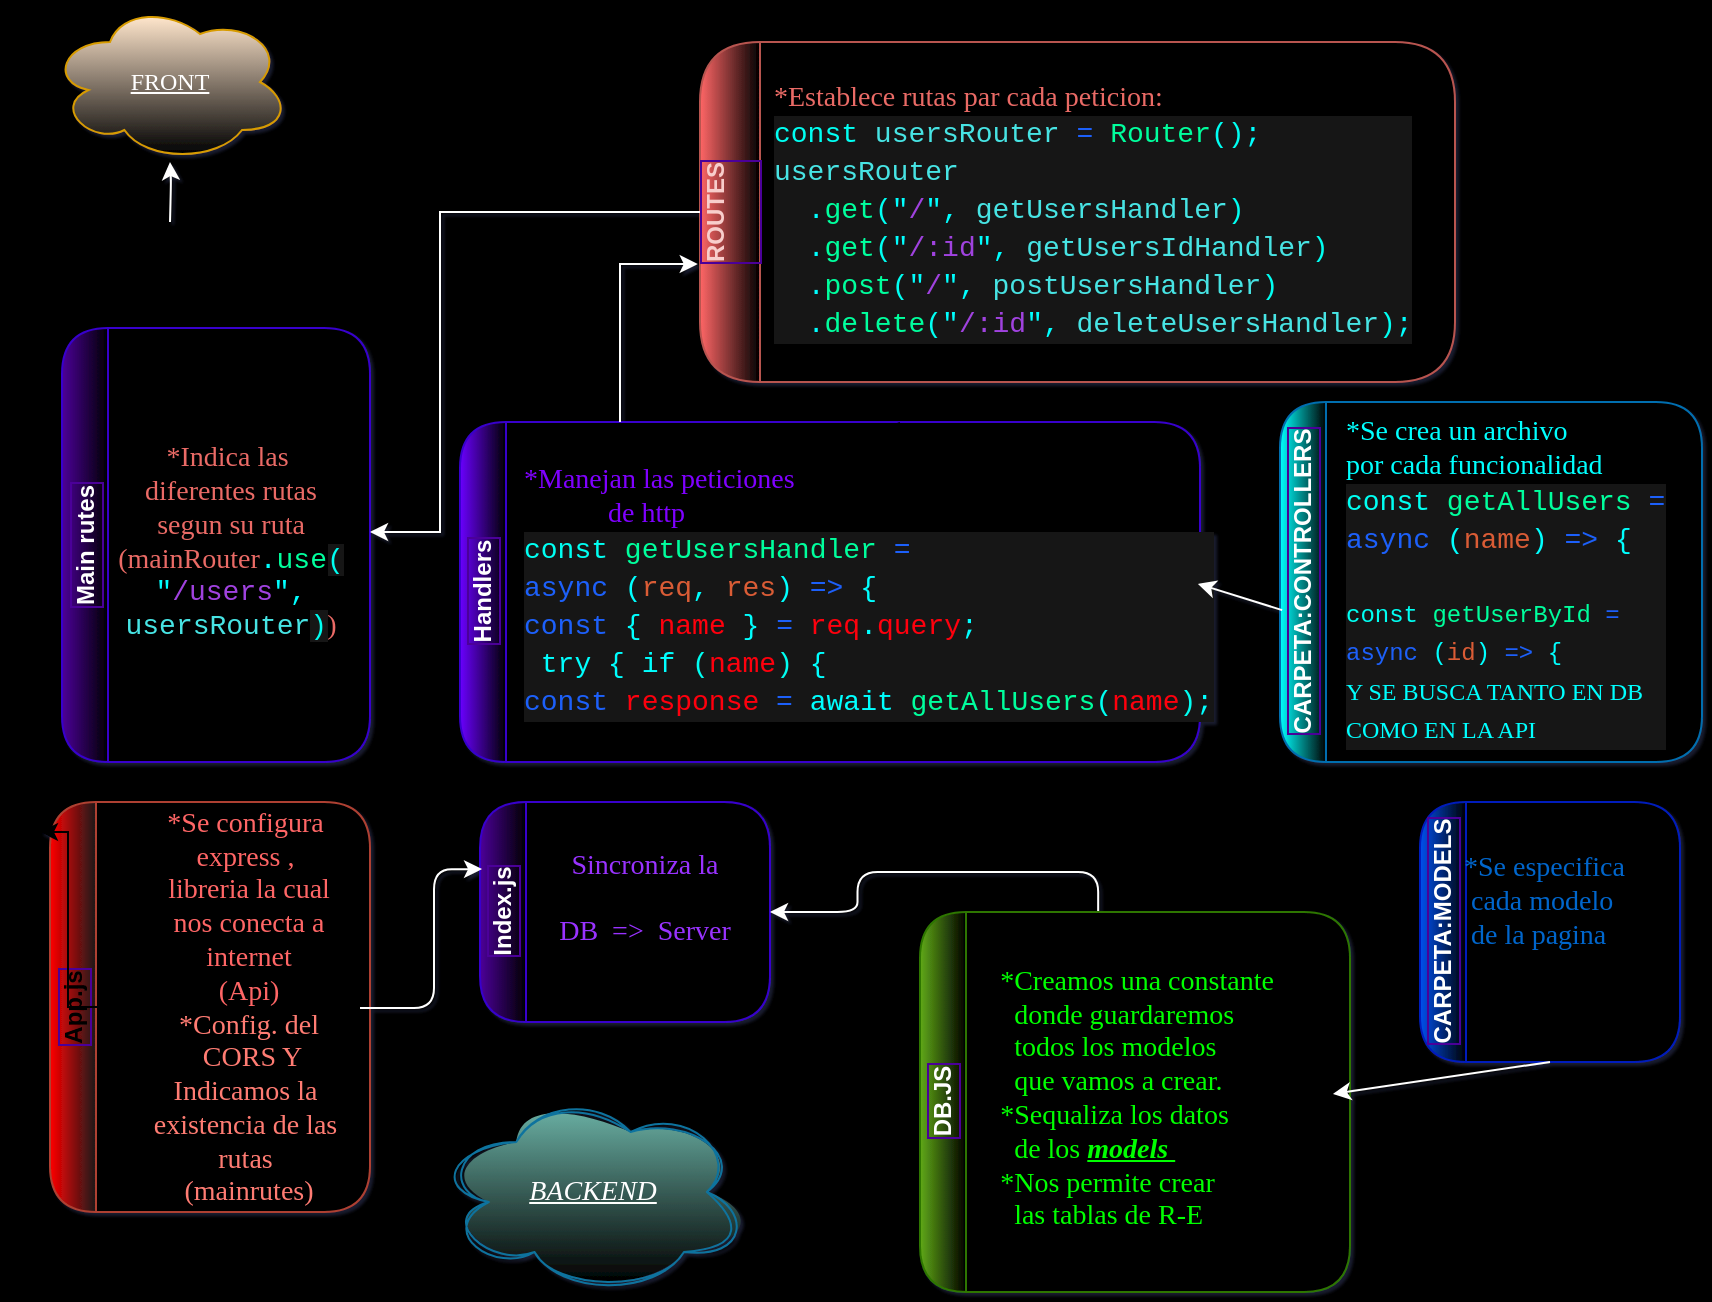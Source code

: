 <mxfile version="21.3.2" type="github">
  <diagram id="R2lEEEUBdFMjLlhIrx00" name="Page-1">
    <mxGraphModel dx="880" dy="462" grid="1" gridSize="10" guides="1" tooltips="1" connect="1" arrows="1" fold="1" page="1" pageScale="1" pageWidth="850" pageHeight="1100" background="#000000" math="0" shadow="1" extFonts="Permanent Marker^https://fonts.googleapis.com/css?family=Permanent+Marker">
      <root>
        <mxCell id="0" />
        <mxCell id="1" parent="0" />
        <mxCell id="7E1r3Ql1fIFvwaNYg_f9-37" value="Index.js" style="swimlane;horizontal=0;whiteSpace=wrap;html=1;labelBackgroundColor=none;labelBorderColor=#4C0099;fillColor=#4C0099;fontColor=#ffffff;strokeColor=#3700CC;gradientColor=#000000;gradientDirection=east;swimlaneFillColor=#000000;rounded=1;shadow=0;glass=0;swimlaneLine=1;arcSize=50;fontSize=12;" parent="1" vertex="1">
          <mxGeometry x="240" y="760" width="145" height="110" as="geometry">
            <mxRectangle x="270" y="230" width="40" height="80" as="alternateBounds" />
          </mxGeometry>
        </mxCell>
        <mxCell id="7E1r3Ql1fIFvwaNYg_f9-38" value="&lt;font color=&quot;#9933ff&quot; data-font-src=&quot;https://fonts.googleapis.com/css?family=Permanent+Marker&quot; face=&quot;Permanent Marker&quot; style=&quot;font-size: 14px;&quot;&gt;&lt;br style=&quot;font-size: 14px;&quot;&gt;Sincroniza la &lt;br style=&quot;font-size: 14px;&quot;&gt;&lt;br style=&quot;font-size: 14px;&quot;&gt;DB&amp;nbsp; =&amp;gt;&amp;nbsp; Server&lt;/font&gt;" style="text;html=1;align=center;verticalAlign=middle;resizable=0;points=[];autosize=1;strokeColor=none;fillColor=none;fontFamily=Comic Sans MS;fontSize=14;rounded=1;" parent="7E1r3Ql1fIFvwaNYg_f9-37" vertex="1">
          <mxGeometry x="22" width="120" height="80" as="geometry" />
        </mxCell>
        <mxCell id="7E1r3Ql1fIFvwaNYg_f9-42" value="" style="edgeStyle=orthogonalEdgeStyle;rounded=1;orthogonalLoop=1;jettySize=auto;html=1;entryX=1;entryY=0.5;entryDx=0;entryDy=0;exitX=0.403;exitY=0.006;exitDx=0;exitDy=0;exitPerimeter=0;strokeColor=#FFFFFF;" parent="1" source="7E1r3Ql1fIFvwaNYg_f9-59" target="7E1r3Ql1fIFvwaNYg_f9-37" edge="1">
          <mxGeometry relative="1" as="geometry">
            <mxPoint x="500" y="780" as="sourcePoint" />
            <mxPoint x="475" y="600" as="targetPoint" />
          </mxGeometry>
        </mxCell>
        <mxCell id="7E1r3Ql1fIFvwaNYg_f9-44" value="DB.JS&lt;br&gt;" style="swimlane;horizontal=0;whiteSpace=wrap;html=1;labelBackgroundColor=none;labelBorderColor=#4C0099;fillColor=#60a917;strokeColor=#2D7600;gradientDirection=east;swimlaneFillColor=#000000;rounded=1;fontColor=#ffffff;gradientColor=#000000;arcSize=50;" parent="1" vertex="1">
          <mxGeometry x="460" y="815" width="215" height="190" as="geometry" />
        </mxCell>
        <mxCell id="7E1r3Ql1fIFvwaNYg_f9-59" value="&lt;div style=&quot;text-align: left;&quot;&gt;&lt;font face=&quot;Permanent Marker&quot; color=&quot;#00ff00&quot;&gt;&lt;span style=&quot;font-size: 14px;&quot;&gt;&lt;br&gt;&lt;/span&gt;&lt;/font&gt;&lt;/div&gt;&lt;font color=&quot;#00ff00&quot; data-font-src=&quot;https://fonts.googleapis.com/css?family=Permanent+Marker&quot; face=&quot;Permanent Marker&quot; style=&quot;font-size: 14px;&quot;&gt;&lt;div style=&quot;text-align: left;&quot;&gt;&lt;span style=&quot;background-color: initial;&quot;&gt;*Creamos una constante&lt;/span&gt;&lt;/div&gt;&lt;div style=&quot;text-align: left;&quot;&gt;&lt;span style=&quot;background-color: initial;&quot;&gt;&amp;nbsp; donde guardaremos&amp;nbsp;&lt;/span&gt;&lt;/div&gt;&lt;div style=&quot;text-align: left;&quot;&gt;&lt;span style=&quot;background-color: initial;&quot;&gt;&amp;nbsp; todos los modelos&amp;nbsp;&lt;/span&gt;&lt;/div&gt;&lt;div style=&quot;text-align: left;&quot;&gt;&lt;span style=&quot;background-color: initial;&quot;&gt;&amp;nbsp; que vamos a crear.&lt;/span&gt;&lt;/div&gt;&lt;div style=&quot;text-align: left;&quot;&gt;&lt;span style=&quot;background-color: initial;&quot;&gt;*Sequaliza los datos&lt;/span&gt;&lt;/div&gt;&lt;div style=&quot;text-align: left;&quot;&gt;&lt;span style=&quot;background-color: initial;&quot;&gt;&amp;nbsp; de los&amp;nbsp;&lt;/span&gt;&lt;u style=&quot;background-color: initial;&quot;&gt;&lt;i&gt;&lt;b&gt;models&amp;nbsp;&lt;/b&gt;&lt;/i&gt;&lt;/u&gt;&lt;/div&gt;&lt;div style=&quot;text-align: left;&quot;&gt;*Nos permite crear&amp;nbsp;&lt;br style=&quot;color: rgb(255, 124, 115);&quot;&gt;&lt;span style=&quot;color: rgb(255, 124, 115);&quot;&gt;&amp;nbsp;&lt;/span&gt; las tablas de&amp;nbsp;R-E&lt;br&gt;&lt;/div&gt;&lt;/font&gt;" style="text;html=1;align=center;verticalAlign=middle;resizable=0;points=[];autosize=1;strokeColor=none;fillColor=none;rounded=1;shadow=1;" parent="7E1r3Ql1fIFvwaNYg_f9-44" vertex="1">
          <mxGeometry x="12.5" width="190" height="170" as="geometry" />
        </mxCell>
        <mxCell id="7E1r3Ql1fIFvwaNYg_f9-46" value="App.js&lt;br&gt;" style="swimlane;horizontal=0;whiteSpace=wrap;html=1;labelBackgroundColor=none;labelBorderColor=#4C0099;fillColor=#FF0000;strokeColor=#ae4132;gradientDirection=east;swimlaneFillColor=#000000;rounded=1;arcSize=50;gradientColor=#1A1A1A;fontSize=12;" parent="1" vertex="1">
          <mxGeometry x="25" y="760" width="160" height="205" as="geometry" />
        </mxCell>
        <mxCell id="7E1r3Ql1fIFvwaNYg_f9-47" value="&lt;font style=&quot;font-size: 14px;&quot;&gt;*Se configura&amp;nbsp;&lt;br style=&quot;font-size: 14px;&quot;&gt;express ,&amp;nbsp;&lt;br style=&quot;font-size: 14px;&quot;&gt;libreria la cual&lt;br style=&quot;font-size: 14px;&quot;&gt;nos conecta a&lt;br style=&quot;font-size: 14px;&quot;&gt;internet&lt;br style=&quot;font-size: 14px;&quot;&gt;(Api)&lt;br&gt;&lt;span style=&quot;color: rgb(255, 124, 115); text-align: left;&quot;&gt;*Config. del&lt;/span&gt;&lt;br style=&quot;border-color: var(--border-color); color: rgb(255, 124, 115); text-align: left;&quot;&gt;&lt;span style=&quot;color: rgb(255, 124, 115); text-align: left;&quot;&gt;&amp;nbsp;CORS Y&lt;/span&gt;&lt;br style=&quot;border-color: var(--border-color); color: rgb(255, 124, 115); text-align: left;&quot;&gt;&lt;span style=&quot;color: rgb(255, 124, 115); text-align: left;&quot;&gt;Indicamos la&amp;nbsp;&lt;/span&gt;&lt;br style=&quot;border-color: var(--border-color); color: rgb(255, 124, 115); text-align: left;&quot;&gt;&lt;span style=&quot;color: rgb(255, 124, 115); text-align: left;&quot;&gt;existencia de las&amp;nbsp;&lt;/span&gt;&lt;br style=&quot;border-color: var(--border-color); color: rgb(255, 124, 115); text-align: left;&quot;&gt;&lt;span style=&quot;color: rgb(255, 124, 115); text-align: left;&quot;&gt;rutas&amp;nbsp;&lt;/span&gt;&lt;br style=&quot;border-color: var(--border-color); color: rgb(255, 124, 115); text-align: left;&quot;&gt;&lt;span style=&quot;color: rgb(255, 124, 115); text-align: left;&quot;&gt;(mainrutes)&lt;/span&gt;&lt;span style=&quot;font-size: 14px;&quot;&gt;&lt;br style=&quot;font-size: 14px;&quot;&gt;&lt;/span&gt;&lt;/font&gt;" style="text;html=1;align=center;verticalAlign=middle;resizable=0;points=[];autosize=1;strokeColor=none;fillColor=none;fontSize=14;fontFamily=Permanent Marker;fontSource=https%3A%2F%2Ffonts.googleapis.com%2Fcss%3Ffamily%3DPermanent%2BMarker;fontColor=#FF6666;rounded=1;" parent="7E1r3Ql1fIFvwaNYg_f9-46" vertex="1">
          <mxGeometry x="29" y="-7.5" width="140" height="220" as="geometry" />
        </mxCell>
        <mxCell id="7E1r3Ql1fIFvwaNYg_f9-48" value="CARPETA:CONTROLLERS&lt;br&gt;" style="swimlane;horizontal=0;whiteSpace=wrap;html=1;labelBackgroundColor=none;labelBorderColor=#4C0099;fillColor=#00FFFF;fontColor=#ffffff;strokeColor=#006EAF;gradientDirection=east;swimlaneFillColor=#000000;gradientColor=#000000;rounded=1;arcSize=50;" parent="1" vertex="1">
          <mxGeometry x="640" y="560" width="211" height="180" as="geometry" />
        </mxCell>
        <mxCell id="7E1r3Ql1fIFvwaNYg_f9-49" value="*Se crea&amp;nbsp;un archivo&lt;br style=&quot;font-size: 14px;&quot;&gt;por cada&amp;nbsp;funcionalidad&lt;br&gt;&lt;div style=&quot;color: rgb(0, 255, 242); background-color: rgb(24, 24, 24); font-family: Consolas, &amp;quot;Courier New&amp;quot;, monospace; line-height: 19px;&quot;&gt;const &lt;span style=&quot;color: #00ff9d;&quot;&gt;getAllUsers&lt;/span&gt; &lt;span style=&quot;color: #1d60fa;&quot;&gt;=&lt;/span&gt;&lt;/div&gt;&lt;div style=&quot;color: rgb(0, 255, 242); background-color: rgb(24, 24, 24); font-family: Consolas, &amp;quot;Courier New&amp;quot;, monospace; line-height: 19px;&quot;&gt; &lt;span style=&quot;color: #1d60fa;&quot;&gt;async&lt;/span&gt; &lt;span style=&quot;color: #00ffff;&quot;&gt;(&lt;/span&gt;&lt;span style=&quot;color: #da5c36;&quot;&gt;name&lt;/span&gt;&lt;span style=&quot;color: #00ffff;&quot;&gt;)&lt;/span&gt; &lt;span style=&quot;color: #1d60fa;&quot;&gt;=&amp;gt;&lt;/span&gt; &lt;span style=&quot;color: #00ffff;&quot;&gt;{&lt;/span&gt;&lt;/div&gt;&lt;div style=&quot;color: rgb(0, 255, 242); background-color: rgb(24, 24, 24); font-family: Consolas, &amp;quot;Courier New&amp;quot;, monospace; line-height: 19px;&quot;&gt;&lt;span style=&quot;color: #00ffff;&quot;&gt;&lt;br&gt;&lt;/span&gt;&lt;/div&gt;&lt;div style=&quot;background-color: rgb(24, 24, 24); line-height: 19px; font-size: 12px;&quot;&gt;&lt;div style=&quot;font-family: Consolas, &amp;quot;Courier New&amp;quot;, monospace; color: rgb(0, 255, 242); line-height: 19px;&quot;&gt;const &lt;span style=&quot;color: #00ff9d;&quot;&gt;getUserById&lt;/span&gt; &lt;span style=&quot;color: #1d60fa;&quot;&gt;=&lt;/span&gt;&lt;/div&gt;&lt;div style=&quot;font-family: Consolas, &amp;quot;Courier New&amp;quot;, monospace; color: rgb(0, 255, 242); line-height: 19px;&quot;&gt; &lt;span style=&quot;color: #1d60fa;&quot;&gt;async&lt;/span&gt; &lt;span style=&quot;color: #00ffff;&quot;&gt;(&lt;/span&gt;&lt;span style=&quot;color: #da5c36;&quot;&gt;id&lt;/span&gt;&lt;span style=&quot;color: #00ffff;&quot;&gt;)&lt;/span&gt; &lt;span style=&quot;color: #1d60fa;&quot;&gt;=&amp;gt;&lt;/span&gt; &lt;span style=&quot;color: #00ffff;&quot;&gt;{&lt;/span&gt;&lt;/div&gt;&lt;div style=&quot;line-height: 19px;&quot;&gt;&lt;font style=&quot;font-size: 12px;&quot; face=&quot;Comic Sans MS&quot;&gt;Y SE BUSCA TANTO EN DB&lt;/font&gt;&lt;/div&gt;&lt;div style=&quot;line-height: 19px;&quot;&gt;&lt;font style=&quot;font-size: 12px;&quot; face=&quot;Comic Sans MS&quot;&gt;COMO EN LA API&lt;/font&gt;&lt;/div&gt;&lt;/div&gt;" style="text;html=1;align=left;verticalAlign=middle;resizable=0;points=[];autosize=1;strokeColor=none;fillColor=none;fontSize=14;fontFamily=Permanent Marker;fontSource=https%3A%2F%2Ffonts.googleapis.com%2Fcss%3Ffamily%3DPermanent%2BMarker;fontColor=#00FFFF;rounded=1;" parent="7E1r3Ql1fIFvwaNYg_f9-48" vertex="1">
          <mxGeometry x="31" width="180" height="180" as="geometry" />
        </mxCell>
        <mxCell id="7E1r3Ql1fIFvwaNYg_f9-50" value="CARPETA:MODELS" style="swimlane;horizontal=0;whiteSpace=wrap;html=1;labelBackgroundColor=none;labelBorderColor=#4C0099;fillColor=#0050ef;fontColor=#ffffff;strokeColor=#001DBC;gradientDirection=east;swimlaneFillColor=#000000;gradientColor=#000000;rounded=1;arcSize=50;glass=0;shadow=0;swimlaneLine=1;" parent="1" vertex="1">
          <mxGeometry x="710" y="760" width="130" height="130" as="geometry" />
        </mxCell>
        <mxCell id="7E1r3Ql1fIFvwaNYg_f9-51" value="&lt;font color=&quot;#0066cc&quot; data-font-src=&quot;https://fonts.googleapis.com/css?family=Permanent+Marker&quot; face=&quot;Permanent Marker&quot; style=&quot;font-size: 14px;&quot;&gt;*Se especifica &lt;br&gt;&amp;nbsp;cada&amp;nbsp;modelo&lt;br&gt;&amp;nbsp;de la pagina&lt;br&gt;&lt;/font&gt;" style="text;html=1;align=left;verticalAlign=middle;resizable=0;points=[];autosize=1;strokeColor=none;fillColor=none;rounded=1;arcSize=50;" parent="7E1r3Ql1fIFvwaNYg_f9-50" vertex="1">
          <mxGeometry x="20" y="15" width="120" height="70" as="geometry" />
        </mxCell>
        <mxCell id="7E1r3Ql1fIFvwaNYg_f9-52" value="&lt;font color=&quot;#f8cecc&quot;&gt;ROUTES&lt;br&gt;&lt;br&gt;&lt;/font&gt;" style="swimlane;horizontal=0;whiteSpace=wrap;html=1;labelBackgroundColor=none;labelBorderColor=#4C0099;fillColor=#000000;strokeColor=#b85450;gradientColor=#FF6666;gradientDirection=west;swimlaneFillColor=#000000;rounded=1;arcSize=50;direction=east;startSize=30;" parent="1" vertex="1">
          <mxGeometry x="350" y="380" width="377.5" height="170" as="geometry" />
        </mxCell>
        <mxCell id="CXBVKrK56kcIWuFglzII-13" value="*Establece rutas&amp;nbsp;par cada peticion:&lt;br&gt;&lt;div style=&quot;color: rgb(0, 255, 242); background-color: rgb(24, 24, 24); font-family: Consolas, &amp;quot;Courier New&amp;quot;, monospace; line-height: 19px;&quot;&gt;&lt;div&gt;const &lt;span style=&quot;color: #47e4e4;&quot;&gt;usersRouter&lt;/span&gt; &lt;span style=&quot;color: #1d60fa;&quot;&gt;=&lt;/span&gt; &lt;span style=&quot;color: #00ff9d;&quot;&gt;Router&lt;/span&gt;()&lt;span style=&quot;color: #00ffff;&quot;&gt;;&lt;/span&gt;&lt;/div&gt;&lt;div style=&quot;&quot;&gt;&lt;span style=&quot;color: #47e4e4;&quot;&gt;usersRouter&lt;/span&gt;&lt;/div&gt;&lt;div&gt;&amp;nbsp; &lt;span style=&quot;color: #00ffff;&quot;&gt;.&lt;/span&gt;&lt;span style=&quot;color: #00ff9d;&quot;&gt;get&lt;/span&gt;(&lt;span style=&quot;color: #00ffff;&quot;&gt;&quot;&lt;/span&gt;&lt;span style=&quot;color: #a042df;&quot;&gt;/&lt;/span&gt;&lt;span style=&quot;color: #00ffff;&quot;&gt;&quot;&lt;/span&gt;&lt;span style=&quot;color: #00ffff;&quot;&gt;,&lt;/span&gt; &lt;span style=&quot;color: #47e4e4;&quot;&gt;getUsersHandler&lt;/span&gt;)&lt;/div&gt;&lt;div&gt;&amp;nbsp; &lt;span style=&quot;color: #00ffff;&quot;&gt;.&lt;/span&gt;&lt;span style=&quot;color: #00ff9d;&quot;&gt;get&lt;/span&gt;(&lt;span style=&quot;color: #00ffff;&quot;&gt;&quot;&lt;/span&gt;&lt;span style=&quot;color: #a042df;&quot;&gt;/:id&lt;/span&gt;&lt;span style=&quot;color: #00ffff;&quot;&gt;&quot;&lt;/span&gt;&lt;span style=&quot;color: #00ffff;&quot;&gt;,&lt;/span&gt; &lt;span style=&quot;color: #47e4e4;&quot;&gt;getUsersIdHandler&lt;/span&gt;)&lt;/div&gt;&lt;div&gt;&amp;nbsp; &lt;span style=&quot;color: #00ffff;&quot;&gt;.&lt;/span&gt;&lt;span style=&quot;color: #00ff9d;&quot;&gt;post&lt;/span&gt;(&lt;span style=&quot;color: #00ffff;&quot;&gt;&quot;&lt;/span&gt;&lt;span style=&quot;color: #a042df;&quot;&gt;/&lt;/span&gt;&lt;span style=&quot;color: #00ffff;&quot;&gt;&quot;&lt;/span&gt;&lt;span style=&quot;color: #00ffff;&quot;&gt;,&lt;/span&gt; &lt;span style=&quot;color: #47e4e4;&quot;&gt;postUsersHandler&lt;/span&gt;)&lt;/div&gt;&lt;div&gt;&amp;nbsp; &lt;span style=&quot;color: #00ffff;&quot;&gt;.&lt;/span&gt;&lt;span style=&quot;color: #00ff9d;&quot;&gt;delete&lt;/span&gt;(&lt;span style=&quot;color: #00ffff;&quot;&gt;&quot;&lt;/span&gt;&lt;span style=&quot;color: #a042df;&quot;&gt;/:id&lt;/span&gt;&lt;span style=&quot;color: #00ffff;&quot;&gt;&quot;&lt;/span&gt;&lt;span style=&quot;color: #00ffff;&quot;&gt;,&lt;/span&gt; &lt;span style=&quot;color: #47e4e4;&quot;&gt;deleteUsersHandler&lt;/span&gt;)&lt;span style=&quot;color: #00ffff;&quot;&gt;;&lt;/span&gt;&lt;/div&gt;&lt;/div&gt;" style="text;html=1;align=left;verticalAlign=middle;resizable=0;points=[];autosize=1;strokeColor=none;fillColor=none;fontFamily=Comic Sans MS;fontSize=14;rounded=1;fontColor=#EA6B66;" vertex="1" parent="7E1r3Ql1fIFvwaNYg_f9-52">
          <mxGeometry x="35" y="15" width="320" height="140" as="geometry" />
        </mxCell>
        <mxCell id="7E1r3Ql1fIFvwaNYg_f9-67" value="" style="edgeStyle=orthogonalEdgeStyle;rounded=1;orthogonalLoop=1;jettySize=auto;html=1;strokeColor=#FFFFFF;" parent="1" target="7E1r3Ql1fIFvwaNYg_f9-71" edge="1">
          <mxGeometry relative="1" as="geometry">
            <mxPoint x="85" y="470" as="sourcePoint" />
            <mxPoint x="50" y="630" as="targetPoint" />
          </mxGeometry>
        </mxCell>
        <mxCell id="7E1r3Ql1fIFvwaNYg_f9-71" value="FRONT&lt;br&gt;" style="ellipse;shape=cloud;whiteSpace=wrap;html=1;rounded=1;fillColor=#ffe6cc;strokeColor=#d79b00;gradientColor=default;fontColor=#FFFFFF;fontFamily=Comic Sans MS;fontStyle=4;align=center;verticalAlign=middle;horizontal=1;" parent="1" vertex="1">
          <mxGeometry x="25" y="360" width="120" height="80" as="geometry" />
        </mxCell>
        <mxCell id="7E1r3Ql1fIFvwaNYg_f9-78" value="" style="edgeStyle=orthogonalEdgeStyle;rounded=1;orthogonalLoop=1;jettySize=auto;html=1;entryX=0.007;entryY=0.305;entryDx=0;entryDy=0;entryPerimeter=0;strokeColor=#FFFFFF;" parent="1" target="7E1r3Ql1fIFvwaNYg_f9-37" edge="1">
          <mxGeometry relative="1" as="geometry">
            <mxPoint x="180" y="863" as="sourcePoint" />
            <mxPoint x="330" y="720" as="targetPoint" />
            <Array as="points">
              <mxPoint x="217" y="863" />
              <mxPoint x="217" y="794" />
            </Array>
          </mxGeometry>
        </mxCell>
        <mxCell id="7E1r3Ql1fIFvwaNYg_f9-82" value="BACKEND" style="ellipse;shape=cloud;fillColor=#67AB9F;labelBorderColor=none;shadow=0;whiteSpace=wrap;rounded=1;sketch=1;curveFitting=1;jiggle=2;strokeColor=#10739e;labelBackgroundColor=none;html=1;fontStyle=6;fontFamily=Comic Sans MS;spacing=2;fontSize=14;gradientColor=default;fontColor=#FFFFFF;" parent="1" vertex="1">
          <mxGeometry x="220" y="905" width="152.5" height="100" as="geometry" />
        </mxCell>
        <mxCell id="CXBVKrK56kcIWuFglzII-6" value="Handlers" style="swimlane;horizontal=0;whiteSpace=wrap;html=1;labelBackgroundColor=none;labelBorderColor=#4C0099;fillColor=#6a00ff;fontColor=#ffffff;strokeColor=#3700CC;gradientDirection=east;swimlaneFillColor=#000000;rounded=1;arcSize=50;gradientColor=default;" vertex="1" parent="1">
          <mxGeometry x="230" y="570" width="370" height="170" as="geometry" />
        </mxCell>
        <mxCell id="CXBVKrK56kcIWuFglzII-7" value="*Manejan&amp;nbsp;las peticiones&lt;br&gt;&amp;nbsp; &amp;nbsp; &amp;nbsp; &amp;nbsp; &amp;nbsp; &amp;nbsp; de http&lt;br&gt;&lt;div style=&quot;color: rgb(0, 255, 242); background-color: rgb(24, 24, 24); font-family: Consolas, &amp;quot;Courier New&amp;quot;, monospace; line-height: 19px;&quot;&gt;&lt;div style=&quot;line-height: 19px;&quot;&gt;&lt;div&gt;const &lt;span style=&quot;color: #00ff9d;&quot;&gt;getUsersHandler&lt;/span&gt; &lt;span style=&quot;color: #1d60fa;&quot;&gt;=&lt;/span&gt;&amp;nbsp;&lt;/div&gt;&lt;div&gt;&lt;span style=&quot;color: #1d60fa;&quot;&gt;async&lt;/span&gt; &lt;span style=&quot;color: #00ffff;&quot;&gt;(&lt;/span&gt;&lt;span style=&quot;color: #da5c36;&quot;&gt;req&lt;/span&gt;&lt;span style=&quot;color: #00ffff;&quot;&gt;,&lt;/span&gt; &lt;span style=&quot;color: #da5c36;&quot;&gt;res&lt;/span&gt;&lt;span style=&quot;color: #00ffff;&quot;&gt;)&lt;/span&gt; &lt;span style=&quot;color: #1d60fa;&quot;&gt;=&amp;gt;&lt;/span&gt; &lt;span style=&quot;color: #00ffff;&quot;&gt;{&lt;/span&gt;&lt;/div&gt;&lt;div&gt;&lt;span style=&quot;color: #1d60fa;&quot;&gt;const&lt;/span&gt; &lt;span style=&quot;color: #00ffff;&quot;&gt;{&lt;/span&gt; &lt;span style=&quot;color: #ff000d;&quot;&gt;name&lt;/span&gt; &lt;span style=&quot;color: #00ffff;&quot;&gt;}&lt;/span&gt; &lt;span style=&quot;color: #1d60fa;&quot;&gt;=&lt;/span&gt; &lt;span style=&quot;color: #ff000d;&quot;&gt;req&lt;/span&gt;&lt;span style=&quot;color: #00ffff;&quot;&gt;.&lt;/span&gt;&lt;span style=&quot;color: #ff000d;&quot;&gt;query&lt;/span&gt;&lt;span style=&quot;color: #00ffff;&quot;&gt;;&lt;/span&gt;&lt;/div&gt;&lt;div&gt;&amp;nbsp;&lt;span style=&quot;color: #00ffff;&quot;&gt;try&lt;/span&gt; &lt;span style=&quot;color: #00ffff;&quot;&gt;{&lt;/span&gt;&amp;nbsp;&lt;span style=&quot;color: rgb(0, 255, 255);&quot;&gt;if&lt;/span&gt; (&lt;span style=&quot;color: rgb(255, 0, 13);&quot;&gt;name&lt;/span&gt;) &lt;span style=&quot;color: rgb(0, 255, 255);&quot;&gt;{&lt;/span&gt;&lt;/div&gt;&lt;div&gt;&lt;span style=&quot;color: #1d60fa;&quot;&gt;const&lt;/span&gt; &lt;span style=&quot;color: #ff000d;&quot;&gt;response&lt;/span&gt; &lt;span style=&quot;color: #1d60fa;&quot;&gt;=&lt;/span&gt; &lt;span style=&quot;color: #00ffff;&quot;&gt;await&lt;/span&gt; &lt;span style=&quot;color: #00ff9d;&quot;&gt;getAllUsers&lt;/span&gt;(&lt;span style=&quot;color: #ff000d;&quot;&gt;name&lt;/span&gt;)&lt;span style=&quot;color: #00ffff;&quot;&gt;;&lt;/span&gt;&lt;/div&gt;&lt;/div&gt;&lt;/div&gt;" style="text;align=left;verticalAlign=middle;resizable=0;points=[];autosize=1;strokeColor=none;fillColor=none;fontSize=14;fontFamily=Permanent Marker;fontSource=https%3A%2F%2Ffonts.googleapis.com%2Fcss%3Ffamily%3DPermanent%2BMarker;fontColor=#7F00FF;rounded=1;html=1;" vertex="1" parent="CXBVKrK56kcIWuFglzII-6">
          <mxGeometry x="30" y="15" width="340" height="140" as="geometry" />
        </mxCell>
        <mxCell id="CXBVKrK56kcIWuFglzII-21" style="edgeStyle=orthogonalEdgeStyle;rounded=0;orthogonalLoop=1;jettySize=auto;html=1;exitX=0;exitY=0.25;exitDx=0;exitDy=0;" edge="1" parent="1">
          <mxGeometry relative="1" as="geometry">
            <mxPoint x="170" y="578" as="targetPoint" />
            <mxPoint x="140" y="587.5" as="sourcePoint" />
          </mxGeometry>
        </mxCell>
        <mxCell id="CXBVKrK56kcIWuFglzII-16" value="&lt;font color=&quot;#ff7c73&quot; data-font-src=&quot;https://fonts.googleapis.com/css?family=Permanent+Marker&quot; face=&quot;Permanent Marker&quot; style=&quot;font-size: 14px;&quot;&gt;&lt;br&gt;&lt;/font&gt;" style="text;html=1;align=left;verticalAlign=middle;resizable=0;points=[];autosize=1;strokeColor=none;fillColor=none;rounded=1;" vertex="1" parent="1">
          <mxGeometry y="760" width="20" height="30" as="geometry" />
        </mxCell>
        <mxCell id="CXBVKrK56kcIWuFglzII-22" value="" style="edgeStyle=orthogonalEdgeStyle;rounded=0;orthogonalLoop=1;jettySize=auto;html=1;" edge="1" parent="1" source="7E1r3Ql1fIFvwaNYg_f9-47" target="CXBVKrK56kcIWuFglzII-16">
          <mxGeometry relative="1" as="geometry" />
        </mxCell>
        <mxCell id="CXBVKrK56kcIWuFglzII-10" value="Main rutes&lt;br&gt;" style="swimlane;horizontal=0;whiteSpace=wrap;html=1;labelBackgroundColor=none;labelBorderColor=#4C0099;fillColor=#4C0099;fontColor=#ffffff;strokeColor=#3700CC;gradientColor=#000000;gradientDirection=east;swimlaneFillColor=#000000;rounded=1;shadow=0;glass=0;swimlaneLine=1;arcSize=50;fontSize=12;startSize=23;direction=east;" vertex="1" parent="1">
          <mxGeometry x="31" y="523" width="154" height="217" as="geometry">
            <mxRectangle x="270" y="230" width="40" height="80" as="alternateBounds" />
          </mxGeometry>
        </mxCell>
        <mxCell id="CXBVKrK56kcIWuFglzII-18" value="*Indica las&amp;nbsp;&lt;br&gt;diferentes rutas&lt;br&gt;segun su ruta &lt;br&gt;(mainRouter&lt;span style=&quot;font-family: Consolas, &amp;quot;Courier New&amp;quot;, monospace; color: rgb(0, 255, 255);&quot;&gt;.&lt;/span&gt;&lt;span style=&quot;font-family: Consolas, &amp;quot;Courier New&amp;quot;, monospace; color: rgb(0, 255, 157);&quot;&gt;use&lt;/span&gt;&lt;span style=&quot;background-color: rgb(24, 24, 24); color: rgb(0, 255, 242); font-family: Consolas, &amp;quot;Courier New&amp;quot;, monospace;&quot;&gt;(&lt;br&gt;&lt;/span&gt;&lt;span style=&quot;font-family: Consolas, &amp;quot;Courier New&amp;quot;, monospace; color: rgb(0, 255, 255);&quot;&gt;&quot;&lt;/span&gt;&lt;span style=&quot;font-family: Consolas, &amp;quot;Courier New&amp;quot;, monospace; color: rgb(160, 66, 223);&quot;&gt;/users&lt;/span&gt;&lt;span style=&quot;font-family: Consolas, &amp;quot;Courier New&amp;quot;, monospace; color: rgb(0, 255, 255);&quot;&gt;&quot;&lt;/span&gt;&lt;span style=&quot;font-family: Consolas, &amp;quot;Courier New&amp;quot;, monospace; color: rgb(0, 255, 255);&quot;&gt;,&lt;br&gt;&lt;/span&gt;&lt;span style=&quot;background-color: rgb(24, 24, 24); color: rgb(0, 255, 242); font-family: Consolas, &amp;quot;Courier New&amp;quot;, monospace;&quot;&gt; &lt;/span&gt;&lt;span style=&quot;font-family: Consolas, &amp;quot;Courier New&amp;quot;, monospace; color: rgb(71, 228, 228);&quot;&gt;usersRouter&lt;/span&gt;&lt;span style=&quot;background-color: rgb(24, 24, 24); color: rgb(0, 255, 242); font-family: Consolas, &amp;quot;Courier New&amp;quot;, monospace;&quot;&gt;)&lt;/span&gt;&lt;span style=&quot;background-color: initial;&quot;&gt;)&lt;/span&gt;" style="text;html=1;align=center;verticalAlign=middle;resizable=0;points=[];autosize=1;strokeColor=none;fillColor=none;fontFamily=Comic Sans MS;fontSize=14;rounded=1;fontColor=#EA6B66;rotation=0;" vertex="1" parent="CXBVKrK56kcIWuFglzII-10">
          <mxGeometry x="14" y="47" width="140" height="120" as="geometry" />
        </mxCell>
        <mxCell id="CXBVKrK56kcIWuFglzII-24" value="" style="endArrow=classic;html=1;rounded=0;exitX=0.5;exitY=1;exitDx=0;exitDy=0;fontColor=#FFFFFF;strokeColor=#FFFFFF;entryX=1.021;entryY=0.535;entryDx=0;entryDy=0;entryPerimeter=0;" edge="1" parent="1" source="7E1r3Ql1fIFvwaNYg_f9-50" target="7E1r3Ql1fIFvwaNYg_f9-59">
          <mxGeometry width="50" height="50" relative="1" as="geometry">
            <mxPoint x="430" y="800" as="sourcePoint" />
            <mxPoint x="780" y="810" as="targetPoint" />
          </mxGeometry>
        </mxCell>
        <mxCell id="CXBVKrK56kcIWuFglzII-26" value="" style="endArrow=classic;html=1;rounded=0;" edge="1" parent="1">
          <mxGeometry width="50" height="50" relative="1" as="geometry">
            <mxPoint x="400" y="620" as="sourcePoint" />
            <mxPoint x="450" y="570" as="targetPoint" />
          </mxGeometry>
        </mxCell>
        <mxCell id="CXBVKrK56kcIWuFglzII-27" value="" style="endArrow=classic;html=1;rounded=0;entryX=0.997;entryY=0.471;entryDx=0;entryDy=0;entryPerimeter=0;exitX=0.005;exitY=0.578;exitDx=0;exitDy=0;strokeColor=#FFFFFF;exitPerimeter=0;" edge="1" parent="1" source="7E1r3Ql1fIFvwaNYg_f9-48" target="CXBVKrK56kcIWuFglzII-7">
          <mxGeometry width="50" height="50" relative="1" as="geometry">
            <mxPoint x="400" y="620" as="sourcePoint" />
            <mxPoint x="450" y="570" as="targetPoint" />
          </mxGeometry>
        </mxCell>
        <mxCell id="CXBVKrK56kcIWuFglzII-19" value="" style="edgeStyle=orthogonalEdgeStyle;rounded=0;orthogonalLoop=1;jettySize=auto;html=1;entryX=1;entryY=0.458;entryDx=0;entryDy=0;strokeColor=#FFFFFF;entryPerimeter=0;exitX=0;exitY=0.5;exitDx=0;exitDy=0;" edge="1" parent="1" source="7E1r3Ql1fIFvwaNYg_f9-52" target="CXBVKrK56kcIWuFglzII-18">
          <mxGeometry relative="1" as="geometry">
            <Array as="points">
              <mxPoint x="220" y="465" />
              <mxPoint x="220" y="625" />
            </Array>
          </mxGeometry>
        </mxCell>
        <mxCell id="CXBVKrK56kcIWuFglzII-29" value="" style="endArrow=classic;html=1;rounded=0;entryX=-0.003;entryY=0.653;entryDx=0;entryDy=0;entryPerimeter=0;strokeColor=#FFFFFF;" edge="1" parent="1" target="7E1r3Ql1fIFvwaNYg_f9-52">
          <mxGeometry width="50" height="50" relative="1" as="geometry">
            <mxPoint x="310" y="570" as="sourcePoint" />
            <mxPoint x="450" y="560" as="targetPoint" />
            <Array as="points">
              <mxPoint x="310" y="491" />
            </Array>
          </mxGeometry>
        </mxCell>
      </root>
    </mxGraphModel>
  </diagram>
</mxfile>
